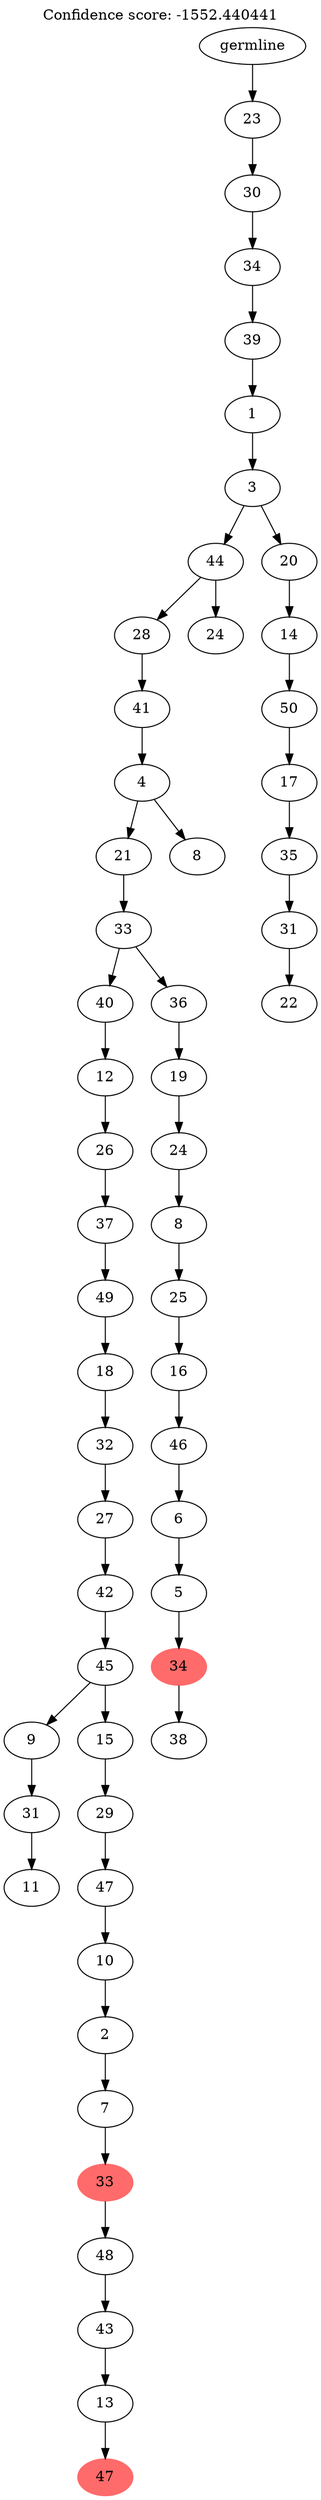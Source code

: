 digraph g {
	"53" -> "54";
	"54" [label="11"];
	"52" -> "53";
	"53" [label="31"];
	"50" -> "51";
	"51" [color=indianred1, style=filled, label="47"];
	"49" -> "50";
	"50" [label="13"];
	"48" -> "49";
	"49" [label="43"];
	"47" -> "48";
	"48" [label="48"];
	"46" -> "47";
	"47" [color=indianred1, style=filled, label="33"];
	"45" -> "46";
	"46" [label="7"];
	"44" -> "45";
	"45" [label="2"];
	"43" -> "44";
	"44" [label="10"];
	"42" -> "43";
	"43" [label="47"];
	"41" -> "42";
	"42" [label="29"];
	"40" -> "41";
	"41" [label="15"];
	"40" -> "52";
	"52" [label="9"];
	"39" -> "40";
	"40" [label="45"];
	"38" -> "39";
	"39" [label="42"];
	"37" -> "38";
	"38" [label="27"];
	"36" -> "37";
	"37" [label="32"];
	"35" -> "36";
	"36" [label="18"];
	"34" -> "35";
	"35" [label="49"];
	"33" -> "34";
	"34" [label="37"];
	"32" -> "33";
	"33" [label="26"];
	"31" -> "32";
	"32" [label="12"];
	"29" -> "30";
	"30" [label="38"];
	"28" -> "29";
	"29" [color=indianred1, style=filled, label="34"];
	"27" -> "28";
	"28" [label="5"];
	"26" -> "27";
	"27" [label="6"];
	"25" -> "26";
	"26" [label="46"];
	"24" -> "25";
	"25" [label="16"];
	"23" -> "24";
	"24" [label="25"];
	"22" -> "23";
	"23" [label="8"];
	"21" -> "22";
	"22" [label="24"];
	"20" -> "21";
	"21" [label="19"];
	"19" -> "20";
	"20" [label="36"];
	"19" -> "31";
	"31" [label="40"];
	"18" -> "19";
	"19" [label="33"];
	"17" -> "18";
	"18" [label="21"];
	"17" -> "55";
	"55" [label="8"];
	"16" -> "17";
	"17" [label="4"];
	"15" -> "16";
	"16" [label="41"];
	"14" -> "15";
	"15" [label="28"];
	"14" -> "56";
	"56" [label="24"];
	"12" -> "13";
	"13" [label="22"];
	"11" -> "12";
	"12" [label="31"];
	"10" -> "11";
	"11" [label="35"];
	"9" -> "10";
	"10" [label="17"];
	"8" -> "9";
	"9" [label="50"];
	"7" -> "8";
	"8" [label="14"];
	"6" -> "7";
	"7" [label="20"];
	"6" -> "14";
	"14" [label="44"];
	"5" -> "6";
	"6" [label="3"];
	"4" -> "5";
	"5" [label="1"];
	"3" -> "4";
	"4" [label="39"];
	"2" -> "3";
	"3" [label="34"];
	"1" -> "2";
	"2" [label="30"];
	"0" -> "1";
	"1" [label="23"];
	"0" [label="germline"];
	labelloc="t";
	label="Confidence score: -1552.440441";
}
